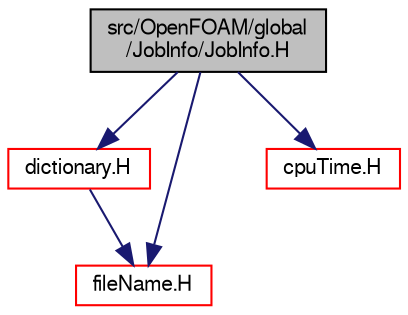 digraph "src/OpenFOAM/global/JobInfo/JobInfo.H"
{
  bgcolor="transparent";
  edge [fontname="FreeSans",fontsize="10",labelfontname="FreeSans",labelfontsize="10"];
  node [fontname="FreeSans",fontsize="10",shape=record];
  Node0 [label="src/OpenFOAM/global\l/JobInfo/JobInfo.H",height=0.2,width=0.4,color="black", fillcolor="grey75", style="filled", fontcolor="black"];
  Node0 -> Node1 [color="midnightblue",fontsize="10",style="solid",fontname="FreeSans"];
  Node1 [label="dictionary.H",height=0.2,width=0.4,color="red",URL="$a08804.html"];
  Node1 -> Node40 [color="midnightblue",fontsize="10",style="solid",fontname="FreeSans"];
  Node40 [label="fileName.H",height=0.2,width=0.4,color="red",URL="$a12584.html"];
  Node0 -> Node40 [color="midnightblue",fontsize="10",style="solid",fontname="FreeSans"];
  Node0 -> Node72 [color="midnightblue",fontsize="10",style="solid",fontname="FreeSans"];
  Node72 [label="cpuTime.H",height=0.2,width=0.4,color="red",URL="$a12887.html"];
}
